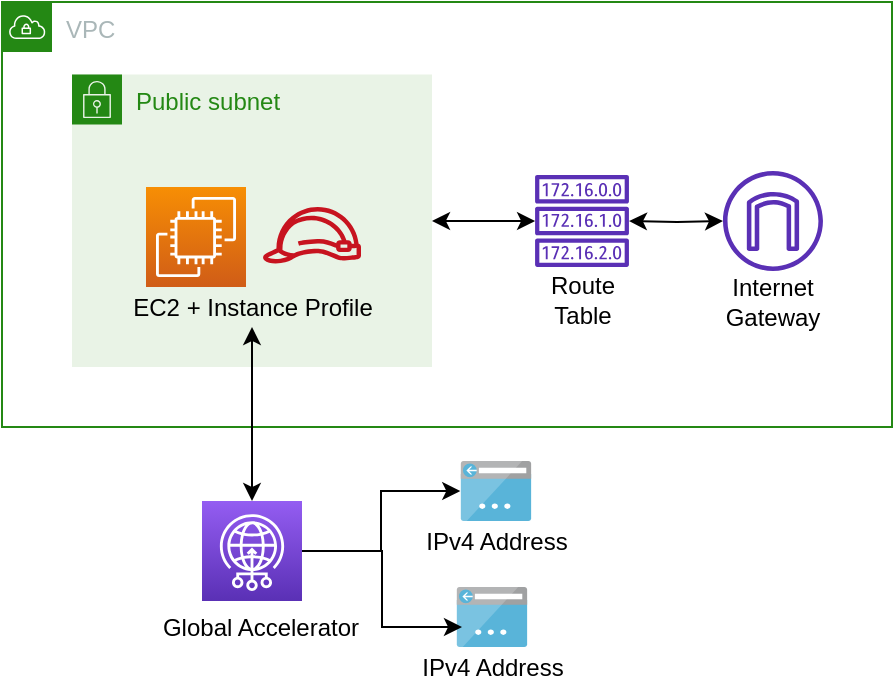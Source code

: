 <mxfile version="14.1.8" type="device"><diagram id="VrJSyCtyyk0UYBWMlAai" name="Page-1"><mxGraphModel dx="1086" dy="806" grid="1" gridSize="10" guides="1" tooltips="1" connect="1" arrows="1" fold="1" page="1" pageScale="1" pageWidth="850" pageHeight="1100" background="none" math="0" shadow="0"><root><mxCell id="0"/><mxCell id="1" parent="0"/><mxCell id="lls4c6PotRuVWO8DvVIY-1" value="VPC" style="points=[[0,0],[0.25,0],[0.5,0],[0.75,0],[1,0],[1,0.25],[1,0.5],[1,0.75],[1,1],[0.75,1],[0.5,1],[0.25,1],[0,1],[0,0.75],[0,0.5],[0,0.25]];outlineConnect=0;gradientColor=none;html=1;whiteSpace=wrap;fontSize=12;fontStyle=0;shape=mxgraph.aws4.group;grIcon=mxgraph.aws4.group_vpc;strokeColor=#248814;fillColor=none;verticalAlign=top;align=left;spacingLeft=30;fontColor=#AAB7B8;dashed=0;" parent="1" vertex="1"><mxGeometry x="203" y="379" width="445" height="212.5" as="geometry"/></mxCell><mxCell id="lls4c6PotRuVWO8DvVIY-3" value="Public subnet" style="points=[[0,0],[0.25,0],[0.5,0],[0.75,0],[1,0],[1,0.25],[1,0.5],[1,0.75],[1,1],[0.75,1],[0.5,1],[0.25,1],[0,1],[0,0.75],[0,0.5],[0,0.25]];outlineConnect=0;gradientColor=none;html=1;whiteSpace=wrap;fontSize=12;fontStyle=0;shape=mxgraph.aws4.group;grIcon=mxgraph.aws4.group_security_group;grStroke=0;strokeColor=#248814;fillColor=#E9F3E6;verticalAlign=top;align=left;spacingLeft=30;fontColor=#248814;dashed=0;" parent="1" vertex="1"><mxGeometry x="238" y="415.25" width="180" height="146.25" as="geometry"/></mxCell><mxCell id="qvheuzcVnOvSMxDmYd5l-1" value="" style="group" parent="1" vertex="1" connectable="0"><mxGeometry x="258.0" y="471.5" width="140" height="70" as="geometry"/></mxCell><mxCell id="qvheuzcVnOvSMxDmYd5l-2" value="" style="outlineConnect=0;fontColor=#232F3E;gradientColor=none;fillColor=#C7131F;strokeColor=none;dashed=0;verticalLabelPosition=bottom;verticalAlign=top;align=center;html=1;fontSize=12;fontStyle=0;aspect=fixed;pointerEvents=1;shape=mxgraph.aws4.role;" parent="qvheuzcVnOvSMxDmYd5l-1" vertex="1"><mxGeometry x="75.0" y="10.0" width="50" height="28.21" as="geometry"/></mxCell><mxCell id="qvheuzcVnOvSMxDmYd5l-3" value="" style="outlineConnect=0;fontColor=#232F3E;gradientColor=#F78E04;gradientDirection=north;fillColor=#D05C17;strokeColor=#ffffff;dashed=0;verticalLabelPosition=bottom;verticalAlign=top;align=center;html=1;fontSize=12;fontStyle=0;aspect=fixed;shape=mxgraph.aws4.resourceIcon;resIcon=mxgraph.aws4.ec2;" parent="qvheuzcVnOvSMxDmYd5l-1" vertex="1"><mxGeometry x="17.0" width="50" height="50" as="geometry"/></mxCell><mxCell id="qvheuzcVnOvSMxDmYd5l-4" value="&lt;div&gt;&lt;span&gt;EC2 + Instance Profile&lt;/span&gt;&lt;/div&gt;" style="text;html=1;resizable=0;autosize=1;align=center;verticalAlign=middle;points=[];fillColor=none;strokeColor=none;rounded=0;" parent="qvheuzcVnOvSMxDmYd5l-1" vertex="1"><mxGeometry y="50" width="140" height="20" as="geometry"/></mxCell><mxCell id="qvheuzcVnOvSMxDmYd5l-6" value="" style="group" parent="1" vertex="1" connectable="0"><mxGeometry x="468" y="465.5" width="50" height="77" as="geometry"/></mxCell><mxCell id="qvheuzcVnOvSMxDmYd5l-7" value="" style="outlineConnect=0;fontColor=#232F3E;gradientColor=none;fillColor=#5A30B5;strokeColor=none;dashed=0;verticalLabelPosition=bottom;verticalAlign=top;align=center;html=1;fontSize=12;fontStyle=0;aspect=fixed;pointerEvents=1;shape=mxgraph.aws4.route_table;" parent="qvheuzcVnOvSMxDmYd5l-6" vertex="1"><mxGeometry x="1.4" width="47.21" height="46" as="geometry"/></mxCell><mxCell id="qvheuzcVnOvSMxDmYd5l-8" value="Route&lt;br&gt;Table" style="text;html=1;resizable=0;autosize=1;align=center;verticalAlign=middle;points=[];fillColor=none;strokeColor=none;rounded=0;" parent="qvheuzcVnOvSMxDmYd5l-6" vertex="1"><mxGeometry y="47" width="50" height="30" as="geometry"/></mxCell><mxCell id="qvheuzcVnOvSMxDmYd5l-9" value="" style="group" parent="1" vertex="1" connectable="0"><mxGeometry x="558" y="463.5" width="60" height="80.421" as="geometry"/></mxCell><mxCell id="qvheuzcVnOvSMxDmYd5l-10" value="" style="outlineConnect=0;fontColor=#232F3E;fillColor=#5A30B5;strokeColor=none;dashed=0;verticalLabelPosition=bottom;verticalAlign=top;align=center;html=1;fontSize=12;fontStyle=0;aspect=fixed;pointerEvents=1;shape=mxgraph.aws4.internet_gateway;sketch=0;" parent="qvheuzcVnOvSMxDmYd5l-9" vertex="1"><mxGeometry x="5.486" width="50" height="50" as="geometry"/></mxCell><mxCell id="qvheuzcVnOvSMxDmYd5l-11" value="Internet&lt;br&gt;Gateway" style="text;html=1;resizable=0;autosize=1;align=center;verticalAlign=middle;points=[];fillColor=none;strokeColor=none;rounded=0;" parent="qvheuzcVnOvSMxDmYd5l-9" vertex="1"><mxGeometry y="50.421" width="60" height="30" as="geometry"/></mxCell><mxCell id="qvheuzcVnOvSMxDmYd5l-12" style="edgeStyle=orthogonalEdgeStyle;rounded=0;orthogonalLoop=1;jettySize=auto;html=1;startArrow=classic;startFill=1;" parent="1" target="qvheuzcVnOvSMxDmYd5l-10" edge="1"><mxGeometry relative="1" as="geometry"><mxPoint x="516.486" y="488.5" as="sourcePoint"/></mxGeometry></mxCell><mxCell id="qvheuzcVnOvSMxDmYd5l-13" style="edgeStyle=orthogonalEdgeStyle;rounded=0;orthogonalLoop=1;jettySize=auto;html=1;startArrow=classic;startFill=1;" parent="1" source="qvheuzcVnOvSMxDmYd5l-7" target="lls4c6PotRuVWO8DvVIY-3" edge="1"><mxGeometry relative="1" as="geometry"/></mxCell><mxCell id="qvheuzcVnOvSMxDmYd5l-15" style="edgeStyle=orthogonalEdgeStyle;rounded=0;orthogonalLoop=1;jettySize=auto;html=1;startArrow=classic;startFill=1;" parent="1" source="2stTNhsiW_U2QcO640AD-1" target="qvheuzcVnOvSMxDmYd5l-4" edge="1"><mxGeometry relative="1" as="geometry"/></mxCell><mxCell id="2ArQI8W0UGt2k_tUoNYw-2" value="" style="group" vertex="1" connectable="0" parent="1"><mxGeometry x="277" y="608.5" width="218" height="113" as="geometry"/></mxCell><mxCell id="2stTNhsiW_U2QcO640AD-10" value="" style="group" parent="2ArQI8W0UGt2k_tUoNYw-2" vertex="1" connectable="0"><mxGeometry x="128" width="90" height="50" as="geometry"/></mxCell><mxCell id="2stTNhsiW_U2QcO640AD-7" value="" style="aspect=fixed;html=1;points=[];align=center;image;fontSize=12;image=img/lib/mscae/App_Service_IPAddress.svg;" parent="2stTNhsiW_U2QcO640AD-10" vertex="1"><mxGeometry x="27.14" width="35.71" height="30" as="geometry"/></mxCell><mxCell id="2stTNhsiW_U2QcO640AD-9" value="IPv4 Address" style="text;html=1;resizable=0;autosize=1;align=center;verticalAlign=middle;points=[];fillColor=none;strokeColor=none;rounded=0;" parent="2stTNhsiW_U2QcO640AD-10" vertex="1"><mxGeometry y="30" width="90" height="20" as="geometry"/></mxCell><mxCell id="2stTNhsiW_U2QcO640AD-11" value="" style="group" parent="2ArQI8W0UGt2k_tUoNYw-2" vertex="1" connectable="0"><mxGeometry x="126" y="63" width="90" height="50" as="geometry"/></mxCell><mxCell id="2stTNhsiW_U2QcO640AD-12" value="" style="aspect=fixed;html=1;points=[];align=center;image;fontSize=12;image=img/lib/mscae/App_Service_IPAddress.svg;" parent="2stTNhsiW_U2QcO640AD-11" vertex="1"><mxGeometry x="27.14" width="35.71" height="30" as="geometry"/></mxCell><mxCell id="2stTNhsiW_U2QcO640AD-13" value="IPv4 Address" style="text;html=1;resizable=0;autosize=1;align=center;verticalAlign=middle;points=[];fillColor=none;strokeColor=none;rounded=0;" parent="2stTNhsiW_U2QcO640AD-11" vertex="1"><mxGeometry y="30" width="90" height="20" as="geometry"/></mxCell><mxCell id="2stTNhsiW_U2QcO640AD-14" style="edgeStyle=elbowEdgeStyle;rounded=0;orthogonalLoop=1;jettySize=auto;html=1;" parent="2ArQI8W0UGt2k_tUoNYw-2" source="2stTNhsiW_U2QcO640AD-1" target="2stTNhsiW_U2QcO640AD-7" edge="1"><mxGeometry x="-4" as="geometry"/></mxCell><mxCell id="2stTNhsiW_U2QcO640AD-15" style="edgeStyle=elbowEdgeStyle;rounded=0;orthogonalLoop=1;jettySize=auto;html=1;" parent="2ArQI8W0UGt2k_tUoNYw-2" source="2stTNhsiW_U2QcO640AD-1" edge="1"><mxGeometry x="-4" as="geometry"><mxPoint x="156" y="83" as="targetPoint"/></mxGeometry></mxCell><mxCell id="2ArQI8W0UGt2k_tUoNYw-1" value="" style="group" vertex="1" connectable="0" parent="2ArQI8W0UGt2k_tUoNYw-2"><mxGeometry y="20" width="110" height="73" as="geometry"/></mxCell><mxCell id="2stTNhsiW_U2QcO640AD-1" value="" style="outlineConnect=0;fontColor=#232F3E;gradientColor=#945DF2;gradientDirection=north;fillColor=#5A30B5;strokeColor=#ffffff;dashed=0;verticalLabelPosition=bottom;verticalAlign=top;align=center;html=1;fontSize=12;fontStyle=0;aspect=fixed;shape=mxgraph.aws4.resourceIcon;resIcon=mxgraph.aws4.global_accelerator;" parent="2ArQI8W0UGt2k_tUoNYw-1" vertex="1"><mxGeometry x="26" width="50" height="50" as="geometry"/></mxCell><mxCell id="2stTNhsiW_U2QcO640AD-2" value="Global Accelerator" style="text;html=1;resizable=0;autosize=1;align=center;verticalAlign=middle;points=[];fillColor=none;strokeColor=none;rounded=0;" parent="2ArQI8W0UGt2k_tUoNYw-1" vertex="1"><mxGeometry y="53" width="110" height="20" as="geometry"/></mxCell></root></mxGraphModel></diagram></mxfile>